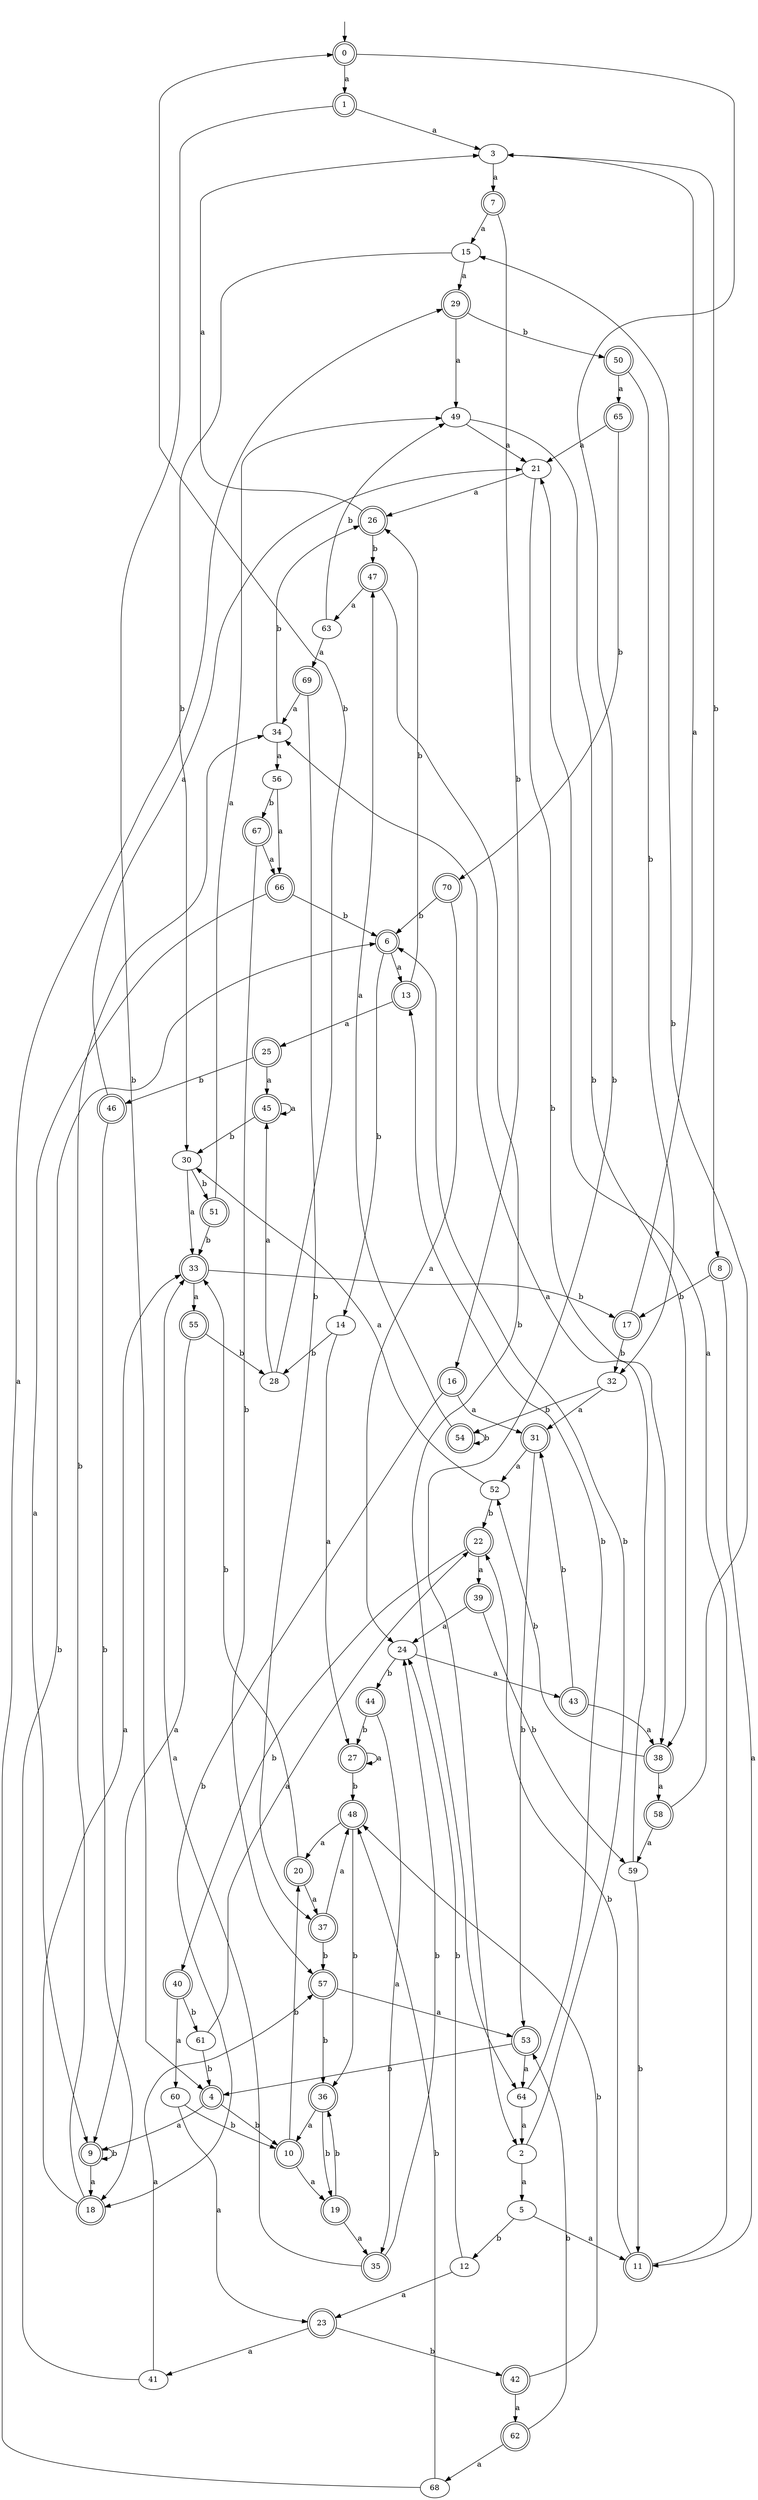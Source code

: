 digraph RandomDFA {
  __start0 [label="", shape=none];
  __start0 -> 0 [label=""];
  0 [shape=circle] [shape=doublecircle]
  0 -> 1 [label="a"]
  0 -> 2 [label="b"]
  1 [shape=doublecircle]
  1 -> 3 [label="a"]
  1 -> 4 [label="b"]
  2
  2 -> 5 [label="a"]
  2 -> 6 [label="b"]
  3
  3 -> 7 [label="a"]
  3 -> 8 [label="b"]
  4 [shape=doublecircle]
  4 -> 9 [label="a"]
  4 -> 10 [label="b"]
  5
  5 -> 11 [label="a"]
  5 -> 12 [label="b"]
  6 [shape=doublecircle]
  6 -> 13 [label="a"]
  6 -> 14 [label="b"]
  7 [shape=doublecircle]
  7 -> 15 [label="a"]
  7 -> 16 [label="b"]
  8 [shape=doublecircle]
  8 -> 11 [label="a"]
  8 -> 17 [label="b"]
  9 [shape=doublecircle]
  9 -> 18 [label="a"]
  9 -> 9 [label="b"]
  10 [shape=doublecircle]
  10 -> 19 [label="a"]
  10 -> 20 [label="b"]
  11 [shape=doublecircle]
  11 -> 21 [label="a"]
  11 -> 22 [label="b"]
  12
  12 -> 23 [label="a"]
  12 -> 24 [label="b"]
  13 [shape=doublecircle]
  13 -> 25 [label="a"]
  13 -> 26 [label="b"]
  14
  14 -> 27 [label="a"]
  14 -> 28 [label="b"]
  15
  15 -> 29 [label="a"]
  15 -> 30 [label="b"]
  16 [shape=doublecircle]
  16 -> 31 [label="a"]
  16 -> 18 [label="b"]
  17 [shape=doublecircle]
  17 -> 3 [label="a"]
  17 -> 32 [label="b"]
  18 [shape=doublecircle]
  18 -> 33 [label="a"]
  18 -> 34 [label="b"]
  19 [shape=doublecircle]
  19 -> 35 [label="a"]
  19 -> 36 [label="b"]
  20 [shape=doublecircle]
  20 -> 37 [label="a"]
  20 -> 33 [label="b"]
  21
  21 -> 26 [label="a"]
  21 -> 38 [label="b"]
  22 [shape=doublecircle]
  22 -> 39 [label="a"]
  22 -> 40 [label="b"]
  23 [shape=doublecircle]
  23 -> 41 [label="a"]
  23 -> 42 [label="b"]
  24
  24 -> 43 [label="a"]
  24 -> 44 [label="b"]
  25 [shape=doublecircle]
  25 -> 45 [label="a"]
  25 -> 46 [label="b"]
  26 [shape=doublecircle]
  26 -> 3 [label="a"]
  26 -> 47 [label="b"]
  27 [shape=doublecircle]
  27 -> 27 [label="a"]
  27 -> 48 [label="b"]
  28
  28 -> 45 [label="a"]
  28 -> 0 [label="b"]
  29 [shape=doublecircle]
  29 -> 49 [label="a"]
  29 -> 50 [label="b"]
  30
  30 -> 33 [label="a"]
  30 -> 51 [label="b"]
  31 [shape=doublecircle]
  31 -> 52 [label="a"]
  31 -> 53 [label="b"]
  32
  32 -> 31 [label="a"]
  32 -> 54 [label="b"]
  33 [shape=doublecircle]
  33 -> 55 [label="a"]
  33 -> 17 [label="b"]
  34
  34 -> 56 [label="a"]
  34 -> 26 [label="b"]
  35 [shape=doublecircle]
  35 -> 33 [label="a"]
  35 -> 24 [label="b"]
  36 [shape=doublecircle]
  36 -> 10 [label="a"]
  36 -> 19 [label="b"]
  37 [shape=doublecircle]
  37 -> 48 [label="a"]
  37 -> 57 [label="b"]
  38 [shape=doublecircle]
  38 -> 58 [label="a"]
  38 -> 52 [label="b"]
  39 [shape=doublecircle]
  39 -> 24 [label="a"]
  39 -> 59 [label="b"]
  40 [shape=doublecircle]
  40 -> 60 [label="a"]
  40 -> 61 [label="b"]
  41
  41 -> 57 [label="a"]
  41 -> 6 [label="b"]
  42 [shape=doublecircle]
  42 -> 62 [label="a"]
  42 -> 48 [label="b"]
  43 [shape=doublecircle]
  43 -> 38 [label="a"]
  43 -> 31 [label="b"]
  44 [shape=doublecircle]
  44 -> 35 [label="a"]
  44 -> 27 [label="b"]
  45 [shape=doublecircle]
  45 -> 45 [label="a"]
  45 -> 30 [label="b"]
  46 [shape=doublecircle]
  46 -> 21 [label="a"]
  46 -> 18 [label="b"]
  47 [shape=doublecircle]
  47 -> 63 [label="a"]
  47 -> 64 [label="b"]
  48 [shape=doublecircle]
  48 -> 20 [label="a"]
  48 -> 36 [label="b"]
  49
  49 -> 21 [label="a"]
  49 -> 38 [label="b"]
  50 [shape=doublecircle]
  50 -> 65 [label="a"]
  50 -> 32 [label="b"]
  51 [shape=doublecircle]
  51 -> 49 [label="a"]
  51 -> 33 [label="b"]
  52
  52 -> 30 [label="a"]
  52 -> 22 [label="b"]
  53 [shape=doublecircle]
  53 -> 64 [label="a"]
  53 -> 4 [label="b"]
  54 [shape=doublecircle]
  54 -> 47 [label="a"]
  54 -> 54 [label="b"]
  55 [shape=doublecircle]
  55 -> 9 [label="a"]
  55 -> 28 [label="b"]
  56
  56 -> 66 [label="a"]
  56 -> 67 [label="b"]
  57 [shape=doublecircle]
  57 -> 53 [label="a"]
  57 -> 36 [label="b"]
  58 [shape=doublecircle]
  58 -> 59 [label="a"]
  58 -> 15 [label="b"]
  59
  59 -> 34 [label="a"]
  59 -> 11 [label="b"]
  60
  60 -> 23 [label="a"]
  60 -> 10 [label="b"]
  61
  61 -> 22 [label="a"]
  61 -> 4 [label="b"]
  62 [shape=doublecircle]
  62 -> 68 [label="a"]
  62 -> 53 [label="b"]
  63
  63 -> 69 [label="a"]
  63 -> 49 [label="b"]
  64
  64 -> 2 [label="a"]
  64 -> 13 [label="b"]
  65 [shape=doublecircle]
  65 -> 21 [label="a"]
  65 -> 70 [label="b"]
  66 [shape=doublecircle]
  66 -> 9 [label="a"]
  66 -> 6 [label="b"]
  67 [shape=doublecircle]
  67 -> 66 [label="a"]
  67 -> 57 [label="b"]
  68
  68 -> 29 [label="a"]
  68 -> 48 [label="b"]
  69 [shape=doublecircle]
  69 -> 34 [label="a"]
  69 -> 37 [label="b"]
  70 [shape=doublecircle]
  70 -> 24 [label="a"]
  70 -> 6 [label="b"]
}
